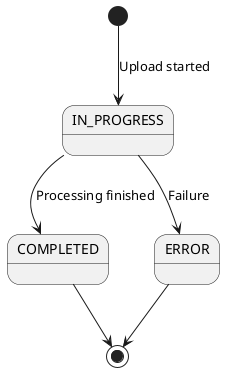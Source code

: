 @startuml
[*] --> IN_PROGRESS : Upload started
IN_PROGRESS --> COMPLETED : Processing finished
IN_PROGRESS --> ERROR : Failure
COMPLETED --> [*]
ERROR --> [*]
@enduml
